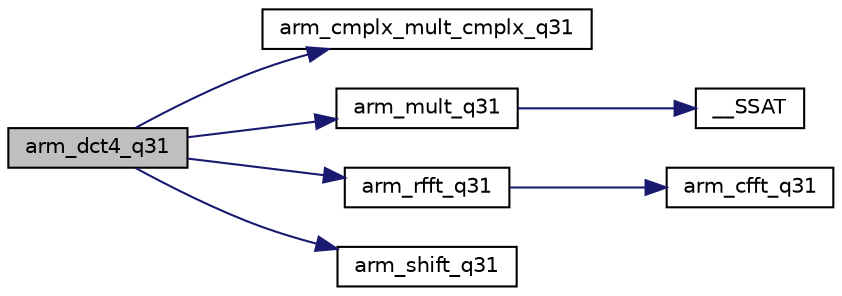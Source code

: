 digraph "arm_dct4_q31"
{
 // LATEX_PDF_SIZE
  edge [fontname="Helvetica",fontsize="10",labelfontname="Helvetica",labelfontsize="10"];
  node [fontname="Helvetica",fontsize="10",shape=record];
  rankdir="LR";
  Node1 [label="arm_dct4_q31",height=0.2,width=0.4,color="black", fillcolor="grey75", style="filled", fontcolor="black",tooltip="Processing function for the Q31 DCT4/IDCT4."];
  Node1 -> Node2 [color="midnightblue",fontsize="10",style="solid",fontname="Helvetica"];
  Node2 [label="arm_cmplx_mult_cmplx_q31",height=0.2,width=0.4,color="black", fillcolor="white", style="filled",URL="$group___cmplx_by_cmplx_mult.html#ga1829e50993a90742de225a0ce4213838",tooltip="Q31 complex-by-complex multiplication"];
  Node1 -> Node3 [color="midnightblue",fontsize="10",style="solid",fontname="Helvetica"];
  Node3 [label="arm_mult_q31",height=0.2,width=0.4,color="black", fillcolor="white", style="filled",URL="$group___basic_mult.html#ga3528c0f54a0607acc603f0490d3ca6c6",tooltip="Q31 vector multiplication."];
  Node3 -> Node4 [color="midnightblue",fontsize="10",style="solid",fontname="Helvetica"];
  Node4 [label="__SSAT",height=0.2,width=0.4,color="black", fillcolor="white", style="filled",URL="$group___c_m_s_i_s___core___instruction_interface.html#ga372c0535573dde3e37f0f08c774a3487",tooltip="Signed Saturate."];
  Node1 -> Node5 [color="midnightblue",fontsize="10",style="solid",fontname="Helvetica"];
  Node5 [label="arm_rfft_q31",height=0.2,width=0.4,color="black", fillcolor="white", style="filled",URL="$group___real_f_f_t.html#gabaeab5646aeea9844e6d42ca8c73fe3a",tooltip="Processing function for the Q31 RFFT/RIFFT."];
  Node5 -> Node6 [color="midnightblue",fontsize="10",style="solid",fontname="Helvetica"];
  Node6 [label="arm_cfft_q31",height=0.2,width=0.4,color="black", fillcolor="white", style="filled",URL="$group___complex_f_f_t.html#ga5a0008bd997ab6e2e299ef2fb272fb4b",tooltip="Processing function for the fixed-point complex FFT in Q31 format."];
  Node1 -> Node7 [color="midnightblue",fontsize="10",style="solid",fontname="Helvetica"];
  Node7 [label="arm_shift_q31",height=0.2,width=0.4,color="black", fillcolor="white", style="filled",URL="$group__shift.html#ga387dd8b7b87377378280978f16cdb13d",tooltip="Shifts the elements of a Q31 vector a specified number of bits."];
}
